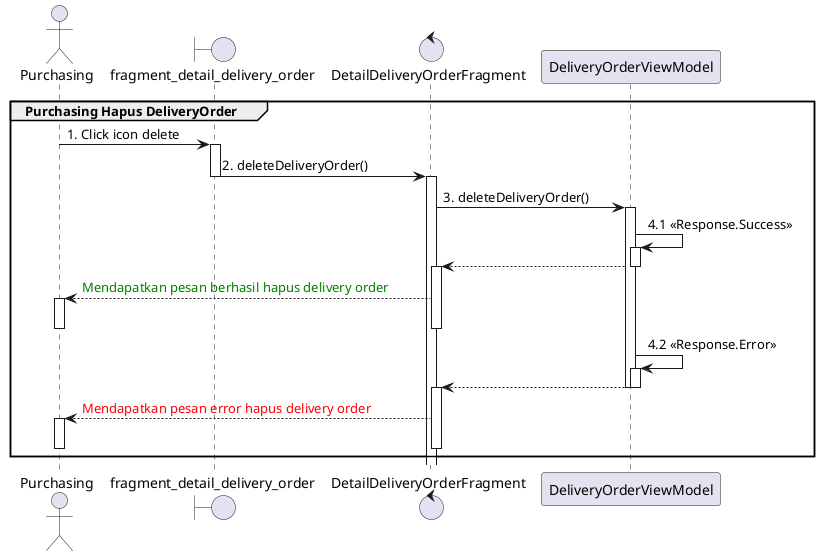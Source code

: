 @startuml
'https://plantuml.com/sequence-diagram

group Purchasing Hapus DeliveryOrder
    actor       Purchasing
    boundary    fragment_detail_delivery_order
    control     DetailDeliveryOrderFragment

    Purchasing -> fragment_detail_delivery_order : 1. Click icon delete
    activate fragment_detail_delivery_order

    fragment_detail_delivery_order -> DetailDeliveryOrderFragment : 2. deleteDeliveryOrder()
    deactivate fragment_detail_delivery_order

    activate DetailDeliveryOrderFragment
    DetailDeliveryOrderFragment -> DeliveryOrderViewModel : 3. deleteDeliveryOrder()
    activate DeliveryOrderViewModel
    DeliveryOrderViewModel -> DeliveryOrderViewModel : 4.1 <<Response.Success>>
    activate DeliveryOrderViewModel
    DetailDeliveryOrderFragment <-- DeliveryOrderViewModel
    deactivate DeliveryOrderViewModel
    activate DetailDeliveryOrderFragment
    Purchasing <-- DetailDeliveryOrderFragment :  <font color=green>Mendapatkan pesan berhasil hapus delivery order
    activate Purchasing
    deactivate DetailDeliveryOrderFragment
    deactivate Purchasing

    DeliveryOrderViewModel -> DeliveryOrderViewModel : 4.2 <<Response.Error>>
    activate DeliveryOrderViewModel

    DetailDeliveryOrderFragment <-- DeliveryOrderViewModel

    deactivate DeliveryOrderViewModel
    deactivate DeliveryOrderViewModel
    activate DetailDeliveryOrderFragment
    Purchasing <-- DetailDeliveryOrderFragment : <font color=red>Mendapatkan pesan error hapus delivery order
    activate Purchasing
    deactivate DetailDeliveryOrderFragment
    deactivate Purchasing
end
@enduml